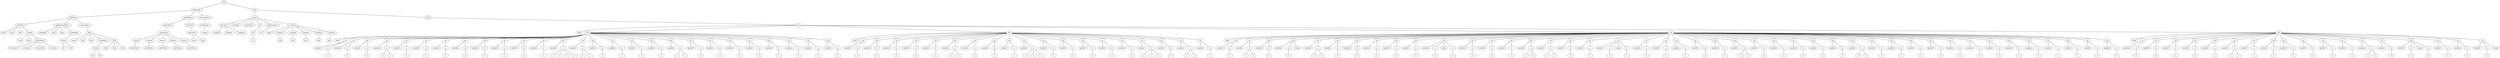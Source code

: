 graph Tree {
	"t0" [label = "TEI"];
	"t1" [label = "teiHeader"];
	"t2" [label = "fileDesc"];
	"t3" [label = "titleStmt"];
	"t4" [label = "title"];
	"t5" [label = "title"];
	"t6" [label = "title"];
	"t7" [label = "author"];
	"t8" [label = "idno"];
	"t9" [label = "idno"];
	"t10" [label = "persName"];
	"t11" [label = "forename"];
	"t12" [label = "surname"];
	"t13" [label = "nameLink"];
	"t14" [label = "surname"];
	"t15" [label = "publicationStmt"];
	"t16" [label = "publisher"];
	"t17" [label = "idno"];
	"t18" [label = "idno"];
	"t19" [label = "availability"];
	"t20" [label = "licence"];
	"t21" [label = "ab"];
	"t22" [label = "ref"];
	"t23" [label = "sourceDesc"];
	"t24" [label = "bibl"];
	"t25" [label = "name"];
	"t26" [label = "idno"];
	"t27" [label = "idno"];
	"t28" [label = "availability"];
	"t29" [label = "licence"];
	"t30" [label = "ab"];
	"t31" [label = "ref"];
	"t32" [label = "bibl"];
	"t33" [label = "date"];
	"t34" [label = "date"];
	"t35" [label = "idno"];
	"t36" [label = "profileDesc"];
	"t37" [label = "particDesc"];
	"t38" [label = "listPerson"];
	"t39" [label = "person"];
	"t40" [label = "persName"];
	"t41" [label = "person"];
	"t42" [label = "persName"];
	"t43" [label = "person"];
	"t44" [label = "persName"];
	"t45" [label = "person"];
	"t46" [label = "persName"];
	"t47" [label = "person"];
	"t48" [label = "persName"];
	"t49" [label = "textClass"];
	"t50" [label = "keywords"];
	"t51" [label = "term"];
	"t52" [label = "term"];
	"t53" [label = "revisionDesc"];
	"t54" [label = "listChange"];
	"t55" [label = "change"];
	"t56" [label = "text"];
	"t57" [label = "front"];
	"t58" [label = "docTitle"];
	"t59" [label = "titlePart"];
	"t60" [label = "titlePart"];
	"t61" [label = "titlePart"];
	"t62" [label = "docDate"];
	"t63" [label = "docAuthor"];
	"t64" [label = "div"];
	"t65" [label = "div"];
	"t66" [label = "p"];
	"t67" [label = "performance"];
	"t68" [label = "ab"];
	"t69" [label = "castList"];
	"t70" [label = "head"];
	"t71" [label = "castItem"];
	"t72" [label = "role"];
	"t73" [label = "castItem"];
	"t74" [label = "role"];
	"t75" [label = "castItem"];
	"t76" [label = "role"];
	"t77" [label = "castItem"];
	"t78" [label = "role"];
	"t79" [label = "castItem"];
	"t80" [label = "role"];
	"t81" [label = "body"];
	"t82" [label = "div"];
	"t83" [label = "head"];
	"t84" [label = "div"];
	"t85" [label = "head"];
	"t86" [label = "sp"];
	"t87" [label = "speaker"];
	"t88" [label = "p"];
	"t89" [label = "s"];
	"t90" [label = "sp"];
	"t91" [label = "speaker"];
	"t92" [label = "p"];
	"t93" [label = "s"];
	"t94" [label = "sp"];
	"t95" [label = "speaker"];
	"t96" [label = "p"];
	"t97" [label = "s"];
	"t98" [label = "sp"];
	"t99" [label = "speaker"];
	"t100" [label = "p"];
	"t101" [label = "s"];
	"t102" [label = "s"];
	"t103" [label = "sp"];
	"t104" [label = "speaker"];
	"t105" [label = "p"];
	"t106" [label = "s"];
	"t107" [label = "sp"];
	"t108" [label = "speaker"];
	"t109" [label = "p"];
	"t110" [label = "s"];
	"t111" [label = "sp"];
	"t112" [label = "speaker"];
	"t113" [label = "p"];
	"t114" [label = "s"];
	"t115" [label = "sp"];
	"t116" [label = "speaker"];
	"t117" [label = "p"];
	"t118" [label = "s"];
	"t119" [label = "sp"];
	"t120" [label = "speaker"];
	"t121" [label = "p"];
	"t122" [label = "s"];
	"t123" [label = "sp"];
	"t124" [label = "speaker"];
	"t125" [label = "p"];
	"t126" [label = "s"];
	"t127" [label = "sp"];
	"t128" [label = "speaker"];
	"t129" [label = "p"];
	"t130" [label = "s"];
	"t131" [label = "sp"];
	"t132" [label = "speaker"];
	"t133" [label = "p"];
	"t134" [label = "s"];
	"t135" [label = "sp"];
	"t136" [label = "speaker"];
	"t137" [label = "p"];
	"t138" [label = "s"];
	"t139" [label = "s"];
	"t140" [label = "s"];
	"t141" [label = "s"];
	"t142" [label = "sp"];
	"t143" [label = "speaker"];
	"t144" [label = "p"];
	"t145" [label = "s"];
	"t146" [label = "s"];
	"t147" [label = "sp"];
	"t148" [label = "speaker"];
	"t149" [label = "p"];
	"t150" [label = "s"];
	"t151" [label = "sp"];
	"t152" [label = "speaker"];
	"t153" [label = "p"];
	"t154" [label = "s"];
	"t155" [label = "sp"];
	"t156" [label = "speaker"];
	"t157" [label = "p"];
	"t158" [label = "s"];
	"t159" [label = "sp"];
	"t160" [label = "speaker"];
	"t161" [label = "p"];
	"t162" [label = "s"];
	"t163" [label = "sp"];
	"t164" [label = "speaker"];
	"t165" [label = "p"];
	"t166" [label = "s"];
	"t167" [label = "s"];
	"t168" [label = "sp"];
	"t169" [label = "speaker"];
	"t170" [label = "p"];
	"t171" [label = "s"];
	"t172" [label = "sp"];
	"t173" [label = "speaker"];
	"t174" [label = "p"];
	"t175" [label = "s"];
	"t176" [label = "sp"];
	"t177" [label = "speaker"];
	"t178" [label = "p"];
	"t179" [label = "s"];
	"t180" [label = "sp"];
	"t181" [label = "speaker"];
	"t182" [label = "p"];
	"t183" [label = "s"];
	"t184" [label = "sp"];
	"t185" [label = "speaker"];
	"t186" [label = "p"];
	"t187" [label = "s"];
	"t188" [label = "sp"];
	"t189" [label = "speaker"];
	"t190" [label = "p"];
	"t191" [label = "s"];
	"t192" [label = "sp"];
	"t193" [label = "speaker"];
	"t194" [label = "p"];
	"t195" [label = "s"];
	"t196" [label = "sp"];
	"t197" [label = "speaker"];
	"t198" [label = "p"];
	"t199" [label = "s"];
	"t200" [label = "div"];
	"t201" [label = "head"];
	"t202" [label = "sp"];
	"t203" [label = "speaker"];
	"t204" [label = "p"];
	"t205" [label = "s"];
	"t206" [label = "sp"];
	"t207" [label = "speaker"];
	"t208" [label = "p"];
	"t209" [label = "s"];
	"t210" [label = "sp"];
	"t211" [label = "speaker"];
	"t212" [label = "p"];
	"t213" [label = "s"];
	"t214" [label = "sp"];
	"t215" [label = "speaker"];
	"t216" [label = "p"];
	"t217" [label = "s"];
	"t218" [label = "sp"];
	"t219" [label = "speaker"];
	"t220" [label = "p"];
	"t221" [label = "s"];
	"t222" [label = "sp"];
	"t223" [label = "speaker"];
	"t224" [label = "p"];
	"t225" [label = "s"];
	"t226" [label = "s"];
	"t227" [label = "sp"];
	"t228" [label = "speaker"];
	"t229" [label = "p"];
	"t230" [label = "s"];
	"t231" [label = "sp"];
	"t232" [label = "speaker"];
	"t233" [label = "p"];
	"t234" [label = "s"];
	"t235" [label = "sp"];
	"t236" [label = "speaker"];
	"t237" [label = "p"];
	"t238" [label = "s"];
	"t239" [label = "sp"];
	"t240" [label = "speaker"];
	"t241" [label = "p"];
	"t242" [label = "s"];
	"t243" [label = "s"];
	"t244" [label = "s"];
	"t245" [label = "sp"];
	"t246" [label = "speaker"];
	"t247" [label = "p"];
	"t248" [label = "s"];
	"t249" [label = "sp"];
	"t250" [label = "speaker"];
	"t251" [label = "p"];
	"t252" [label = "s"];
	"t253" [label = "sp"];
	"t254" [label = "speaker"];
	"t255" [label = "p"];
	"t256" [label = "s"];
	"t257" [label = "sp"];
	"t258" [label = "speaker"];
	"t259" [label = "p"];
	"t260" [label = "s"];
	"t261" [label = "sp"];
	"t262" [label = "speaker"];
	"t263" [label = "p"];
	"t264" [label = "s"];
	"t265" [label = "sp"];
	"t266" [label = "speaker"];
	"t267" [label = "p"];
	"t268" [label = "s"];
	"t269" [label = "s"];
	"t270" [label = "s"];
	"t271" [label = "sp"];
	"t272" [label = "speaker"];
	"t273" [label = "p"];
	"t274" [label = "s"];
	"t275" [label = "sp"];
	"t276" [label = "speaker"];
	"t277" [label = "p"];
	"t278" [label = "s"];
	"t279" [label = "s"];
	"t280" [label = "sp"];
	"t281" [label = "speaker"];
	"t282" [label = "p"];
	"t283" [label = "s"];
	"t284" [label = "div"];
	"t285" [label = "head"];
	"t286" [label = "sp"];
	"t287" [label = "speaker"];
	"t288" [label = "p"];
	"t289" [label = "s"];
	"t290" [label = "sp"];
	"t291" [label = "speaker"];
	"t292" [label = "p"];
	"t293" [label = "s"];
	"t294" [label = "s"];
	"t295" [label = "sp"];
	"t296" [label = "speaker"];
	"t297" [label = "p"];
	"t298" [label = "s"];
	"t299" [label = "sp"];
	"t300" [label = "speaker"];
	"t301" [label = "p"];
	"t302" [label = "s"];
	"t303" [label = "stage"];
	"t304" [label = "sp"];
	"t305" [label = "speaker"];
	"t306" [label = "p"];
	"t307" [label = "s"];
	"t308" [label = "s"];
	"t309" [label = "sp"];
	"t310" [label = "speaker"];
	"t311" [label = "p"];
	"t312" [label = "s"];
	"t313" [label = "sp"];
	"t314" [label = "speaker"];
	"t315" [label = "p"];
	"t316" [label = "s"];
	"t317" [label = "sp"];
	"t318" [label = "speaker"];
	"t319" [label = "p"];
	"t320" [label = "s"];
	"t321" [label = "sp"];
	"t322" [label = "speaker"];
	"t323" [label = "p"];
	"t324" [label = "s"];
	"t325" [label = "sp"];
	"t326" [label = "speaker"];
	"t327" [label = "p"];
	"t328" [label = "s"];
	"t329" [label = "sp"];
	"t330" [label = "speaker"];
	"t331" [label = "p"];
	"t332" [label = "s"];
	"t333" [label = "stage"];
	"t334" [label = "p"];
	"t335" [label = "s"];
	"t336" [label = "sp"];
	"t337" [label = "speaker"];
	"t338" [label = "p"];
	"t339" [label = "s"];
	"t340" [label = "sp"];
	"t341" [label = "speaker"];
	"t342" [label = "p"];
	"t343" [label = "s"];
	"t344" [label = "sp"];
	"t345" [label = "speaker"];
	"t346" [label = "p"];
	"t347" [label = "s"];
	"t348" [label = "sp"];
	"t349" [label = "speaker"];
	"t350" [label = "p"];
	"t351" [label = "s"];
	"t352" [label = "s"];
	"t353" [label = "sp"];
	"t354" [label = "speaker"];
	"t355" [label = "p"];
	"t356" [label = "s"];
	"t357" [label = "s"];
	"t358" [label = "sp"];
	"t359" [label = "speaker"];
	"t360" [label = "p"];
	"t361" [label = "s"];
	"t362" [label = "sp"];
	"t363" [label = "speaker"];
	"t364" [label = "p"];
	"t365" [label = "s"];
	"t366" [label = "sp"];
	"t367" [label = "speaker"];
	"t368" [label = "p"];
	"t369" [label = "s"];
	"t370" [label = "stage"];
	"t371" [label = "p"];
	"t372" [label = "s"];
	"t373" [label = "sp"];
	"t374" [label = "speaker"];
	"t375" [label = "p"];
	"t376" [label = "s"];
	"t377" [label = "sp"];
	"t378" [label = "speaker"];
	"t379" [label = "p"];
	"t380" [label = "s"];
	"t381" [label = "sp"];
	"t382" [label = "speaker"];
	"t383" [label = "p"];
	"t384" [label = "s"];
	"t385" [label = "sp"];
	"t386" [label = "speaker"];
	"t387" [label = "p"];
	"t388" [label = "s"];
	"t389" [label = "sp"];
	"t390" [label = "speaker"];
	"t391" [label = "p"];
	"t392" [label = "s"];
	"t393" [label = "sp"];
	"t394" [label = "speaker"];
	"t395" [label = "p"];
	"t396" [label = "s"];
	"t397" [label = "s"];
	"t398" [label = "sp"];
	"t399" [label = "speaker"];
	"t400" [label = "p"];
	"t401" [label = "s"];
	"t402" [label = "sp"];
	"t403" [label = "speaker"];
	"t404" [label = "p"];
	"t405" [label = "s"];
	"t406" [label = "sp"];
	"t407" [label = "speaker"];
	"t408" [label = "p"];
	"t409" [label = "s"];
	"t410" [label = "sp"];
	"t411" [label = "speaker"];
	"t412" [label = "p"];
	"t413" [label = "s"];
	"t414" [label = "sp"];
	"t415" [label = "speaker"];
	"t416" [label = "p"];
	"t417" [label = "s"];
	"t418" [label = "sp"];
	"t419" [label = "speaker"];
	"t420" [label = "p"];
	"t421" [label = "s"];
	"t422" [label = "s"];
	"t423" [label = "sp"];
	"t424" [label = "speaker"];
	"t425" [label = "p"];
	"t426" [label = "s"];
	"t427" [label = "sp"];
	"t428" [label = "speaker"];
	"t429" [label = "p"];
	"t430" [label = "s"];
	"t431" [label = "sp"];
	"t432" [label = "speaker"];
	"t433" [label = "p"];
	"t434" [label = "s"];
	"t435" [label = "sp"];
	"t436" [label = "speaker"];
	"t437" [label = "p"];
	"t438" [label = "s"];
	"t439" [label = "sp"];
	"t440" [label = "speaker"];
	"t441" [label = "p"];
	"t442" [label = "s"];
	"t443" [label = "sp"];
	"t444" [label = "speaker"];
	"t445" [label = "p"];
	"t446" [label = "s"];
	"t447" [label = "sp"];
	"t448" [label = "speaker"];
	"t449" [label = "p"];
	"t450" [label = "s"];
	"t451" [label = "sp"];
	"t452" [label = "speaker"];
	"t453" [label = "p"];
	"t454" [label = "s"];
	"t455" [label = "sp"];
	"t456" [label = "speaker"];
	"t457" [label = "p"];
	"t458" [label = "s"];
	"t459" [label = "sp"];
	"t460" [label = "speaker"];
	"t461" [label = "p"];
	"t462" [label = "s"];
	"t463" [label = "sp"];
	"t464" [label = "speaker"];
	"t465" [label = "p"];
	"t466" [label = "s"];
	"t467" [label = "sp"];
	"t468" [label = "speaker"];
	"t469" [label = "p"];
	"t470" [label = "s"];
	"t471" [label = "sp"];
	"t472" [label = "speaker"];
	"t473" [label = "p"];
	"t474" [label = "s"];
	"t475" [label = "div"];
	"t476" [label = "head"];
	"t477" [label = "sp"];
	"t478" [label = "speaker"];
	"t479" [label = "p"];
	"t480" [label = "s"];
	"t481" [label = "sp"];
	"t482" [label = "speaker"];
	"t483" [label = "p"];
	"t484" [label = "s"];
	"t485" [label = "sp"];
	"t486" [label = "speaker"];
	"t487" [label = "p"];
	"t488" [label = "s"];
	"t489" [label = "sp"];
	"t490" [label = "speaker"];
	"t491" [label = "p"];
	"t492" [label = "s"];
	"t493" [label = "sp"];
	"t494" [label = "speaker"];
	"t495" [label = "p"];
	"t496" [label = "s"];
	"t497" [label = "sp"];
	"t498" [label = "speaker"];
	"t499" [label = "p"];
	"t500" [label = "s"];
	"t501" [label = "s"];
	"t502" [label = "sp"];
	"t503" [label = "speaker"];
	"t504" [label = "p"];
	"t505" [label = "s"];
	"t506" [label = "sp"];
	"t507" [label = "speaker"];
	"t508" [label = "p"];
	"t509" [label = "s"];
	"t510" [label = "sp"];
	"t511" [label = "speaker"];
	"t512" [label = "p"];
	"t513" [label = "s"];
	"t514" [label = "sp"];
	"t515" [label = "speaker"];
	"t516" [label = "p"];
	"t517" [label = "s"];
	"t518" [label = "sp"];
	"t519" [label = "speaker"];
	"t520" [label = "p"];
	"t521" [label = "s"];
	"t522" [label = "sp"];
	"t523" [label = "speaker"];
	"t524" [label = "p"];
	"t525" [label = "s"];
	"t526" [label = "sp"];
	"t527" [label = "speaker"];
	"t528" [label = "p"];
	"t529" [label = "s"];
	"t530" [label = "s"];
	"t531" [label = "sp"];
	"t532" [label = "speaker"];
	"t533" [label = "p"];
	"t534" [label = "s"];
	"t535" [label = "sp"];
	"t536" [label = "speaker"];
	"t537" [label = "p"];
	"t538" [label = "s"];
	"t539" [label = "stage"];
	"t540" [label = "p"];
	"t541" [label = "s"];
	"t542" [label = "sp"];
	"t543" [label = "speaker"];
	"t544" [label = "p"];
	"t545" [label = "s"];
	"t546" [label = "sp"];
	"t547" [label = "speaker"];
	"t548" [label = "p"];
	"t549" [label = "s"];
	"t550" [label = "sp"];
	"t551" [label = "speaker"];
	"t552" [label = "p"];
	"t553" [label = "s"];
	"t554" [label = "stage"];
	"t0" -- "t1";
	"t1" -- "t2";
	"t2" -- "t3";
	"t3" -- "t4";
	"t3" -- "t5";
	"t3" -- "t6";
	"t3" -- "t7";
	"t7" -- "t8";
	"t7" -- "t9";
	"t7" -- "t10";
	"t10" -- "t11";
	"t10" -- "t12";
	"t10" -- "t13";
	"t10" -- "t14";
	"t2" -- "t15";
	"t15" -- "t16";
	"t15" -- "t17";
	"t15" -- "t18";
	"t15" -- "t19";
	"t19" -- "t20";
	"t20" -- "t21";
	"t20" -- "t22";
	"t2" -- "t23";
	"t23" -- "t24";
	"t24" -- "t25";
	"t24" -- "t26";
	"t24" -- "t27";
	"t24" -- "t28";
	"t28" -- "t29";
	"t29" -- "t30";
	"t29" -- "t31";
	"t24" -- "t32";
	"t32" -- "t33";
	"t32" -- "t34";
	"t32" -- "t35";
	"t1" -- "t36";
	"t36" -- "t37";
	"t37" -- "t38";
	"t38" -- "t39";
	"t39" -- "t40";
	"t38" -- "t41";
	"t41" -- "t42";
	"t38" -- "t43";
	"t43" -- "t44";
	"t38" -- "t45";
	"t45" -- "t46";
	"t38" -- "t47";
	"t47" -- "t48";
	"t36" -- "t49";
	"t49" -- "t50";
	"t50" -- "t51";
	"t50" -- "t52";
	"t1" -- "t53";
	"t53" -- "t54";
	"t54" -- "t55";
	"t0" -- "t56";
	"t56" -- "t57";
	"t57" -- "t58";
	"t58" -- "t59";
	"t58" -- "t60";
	"t58" -- "t61";
	"t57" -- "t62";
	"t57" -- "t63";
	"t57" -- "t64";
	"t64" -- "t65";
	"t65" -- "t66";
	"t57" -- "t67";
	"t67" -- "t68";
	"t57" -- "t69";
	"t69" -- "t70";
	"t69" -- "t71";
	"t71" -- "t72";
	"t69" -- "t73";
	"t73" -- "t74";
	"t69" -- "t75";
	"t75" -- "t76";
	"t69" -- "t77";
	"t77" -- "t78";
	"t69" -- "t79";
	"t79" -- "t80";
	"t56" -- "t81";
	"t81" -- "t82";
	"t82" -- "t83";
	"t82" -- "t84";
	"t84" -- "t85";
	"t84" -- "t86";
	"t86" -- "t87";
	"t86" -- "t88";
	"t88" -- "t89";
	"t84" -- "t90";
	"t90" -- "t91";
	"t90" -- "t92";
	"t92" -- "t93";
	"t84" -- "t94";
	"t94" -- "t95";
	"t94" -- "t96";
	"t96" -- "t97";
	"t84" -- "t98";
	"t98" -- "t99";
	"t98" -- "t100";
	"t100" -- "t101";
	"t100" -- "t102";
	"t84" -- "t103";
	"t103" -- "t104";
	"t103" -- "t105";
	"t105" -- "t106";
	"t84" -- "t107";
	"t107" -- "t108";
	"t107" -- "t109";
	"t109" -- "t110";
	"t84" -- "t111";
	"t111" -- "t112";
	"t111" -- "t113";
	"t113" -- "t114";
	"t84" -- "t115";
	"t115" -- "t116";
	"t115" -- "t117";
	"t117" -- "t118";
	"t84" -- "t119";
	"t119" -- "t120";
	"t119" -- "t121";
	"t121" -- "t122";
	"t84" -- "t123";
	"t123" -- "t124";
	"t123" -- "t125";
	"t125" -- "t126";
	"t84" -- "t127";
	"t127" -- "t128";
	"t127" -- "t129";
	"t129" -- "t130";
	"t84" -- "t131";
	"t131" -- "t132";
	"t131" -- "t133";
	"t133" -- "t134";
	"t84" -- "t135";
	"t135" -- "t136";
	"t135" -- "t137";
	"t137" -- "t138";
	"t137" -- "t139";
	"t137" -- "t140";
	"t137" -- "t141";
	"t84" -- "t142";
	"t142" -- "t143";
	"t142" -- "t144";
	"t144" -- "t145";
	"t144" -- "t146";
	"t84" -- "t147";
	"t147" -- "t148";
	"t147" -- "t149";
	"t149" -- "t150";
	"t84" -- "t151";
	"t151" -- "t152";
	"t151" -- "t153";
	"t153" -- "t154";
	"t84" -- "t155";
	"t155" -- "t156";
	"t155" -- "t157";
	"t157" -- "t158";
	"t84" -- "t159";
	"t159" -- "t160";
	"t159" -- "t161";
	"t161" -- "t162";
	"t84" -- "t163";
	"t163" -- "t164";
	"t163" -- "t165";
	"t165" -- "t166";
	"t165" -- "t167";
	"t84" -- "t168";
	"t168" -- "t169";
	"t168" -- "t170";
	"t170" -- "t171";
	"t84" -- "t172";
	"t172" -- "t173";
	"t172" -- "t174";
	"t174" -- "t175";
	"t84" -- "t176";
	"t176" -- "t177";
	"t176" -- "t178";
	"t178" -- "t179";
	"t84" -- "t180";
	"t180" -- "t181";
	"t180" -- "t182";
	"t182" -- "t183";
	"t84" -- "t184";
	"t184" -- "t185";
	"t184" -- "t186";
	"t186" -- "t187";
	"t84" -- "t188";
	"t188" -- "t189";
	"t188" -- "t190";
	"t190" -- "t191";
	"t84" -- "t192";
	"t192" -- "t193";
	"t192" -- "t194";
	"t194" -- "t195";
	"t84" -- "t196";
	"t196" -- "t197";
	"t196" -- "t198";
	"t198" -- "t199";
	"t82" -- "t200";
	"t200" -- "t201";
	"t200" -- "t202";
	"t202" -- "t203";
	"t202" -- "t204";
	"t204" -- "t205";
	"t200" -- "t206";
	"t206" -- "t207";
	"t206" -- "t208";
	"t208" -- "t209";
	"t200" -- "t210";
	"t210" -- "t211";
	"t210" -- "t212";
	"t212" -- "t213";
	"t200" -- "t214";
	"t214" -- "t215";
	"t214" -- "t216";
	"t216" -- "t217";
	"t200" -- "t218";
	"t218" -- "t219";
	"t218" -- "t220";
	"t220" -- "t221";
	"t200" -- "t222";
	"t222" -- "t223";
	"t222" -- "t224";
	"t224" -- "t225";
	"t224" -- "t226";
	"t200" -- "t227";
	"t227" -- "t228";
	"t227" -- "t229";
	"t229" -- "t230";
	"t200" -- "t231";
	"t231" -- "t232";
	"t231" -- "t233";
	"t233" -- "t234";
	"t200" -- "t235";
	"t235" -- "t236";
	"t235" -- "t237";
	"t237" -- "t238";
	"t200" -- "t239";
	"t239" -- "t240";
	"t239" -- "t241";
	"t241" -- "t242";
	"t241" -- "t243";
	"t241" -- "t244";
	"t200" -- "t245";
	"t245" -- "t246";
	"t245" -- "t247";
	"t247" -- "t248";
	"t200" -- "t249";
	"t249" -- "t250";
	"t249" -- "t251";
	"t251" -- "t252";
	"t200" -- "t253";
	"t253" -- "t254";
	"t253" -- "t255";
	"t255" -- "t256";
	"t200" -- "t257";
	"t257" -- "t258";
	"t257" -- "t259";
	"t259" -- "t260";
	"t200" -- "t261";
	"t261" -- "t262";
	"t261" -- "t263";
	"t263" -- "t264";
	"t200" -- "t265";
	"t265" -- "t266";
	"t265" -- "t267";
	"t267" -- "t268";
	"t267" -- "t269";
	"t267" -- "t270";
	"t200" -- "t271";
	"t271" -- "t272";
	"t271" -- "t273";
	"t273" -- "t274";
	"t200" -- "t275";
	"t275" -- "t276";
	"t275" -- "t277";
	"t277" -- "t278";
	"t277" -- "t279";
	"t200" -- "t280";
	"t280" -- "t281";
	"t280" -- "t282";
	"t282" -- "t283";
	"t82" -- "t284";
	"t284" -- "t285";
	"t284" -- "t286";
	"t286" -- "t287";
	"t286" -- "t288";
	"t288" -- "t289";
	"t284" -- "t290";
	"t290" -- "t291";
	"t290" -- "t292";
	"t292" -- "t293";
	"t292" -- "t294";
	"t284" -- "t295";
	"t295" -- "t296";
	"t295" -- "t297";
	"t297" -- "t298";
	"t284" -- "t299";
	"t299" -- "t300";
	"t299" -- "t301";
	"t301" -- "t302";
	"t299" -- "t303";
	"t284" -- "t304";
	"t304" -- "t305";
	"t304" -- "t306";
	"t306" -- "t307";
	"t306" -- "t308";
	"t284" -- "t309";
	"t309" -- "t310";
	"t309" -- "t311";
	"t311" -- "t312";
	"t284" -- "t313";
	"t313" -- "t314";
	"t313" -- "t315";
	"t315" -- "t316";
	"t284" -- "t317";
	"t317" -- "t318";
	"t317" -- "t319";
	"t319" -- "t320";
	"t284" -- "t321";
	"t321" -- "t322";
	"t321" -- "t323";
	"t323" -- "t324";
	"t284" -- "t325";
	"t325" -- "t326";
	"t325" -- "t327";
	"t327" -- "t328";
	"t284" -- "t329";
	"t329" -- "t330";
	"t329" -- "t331";
	"t331" -- "t332";
	"t329" -- "t333";
	"t329" -- "t334";
	"t334" -- "t335";
	"t284" -- "t336";
	"t336" -- "t337";
	"t336" -- "t338";
	"t338" -- "t339";
	"t284" -- "t340";
	"t340" -- "t341";
	"t340" -- "t342";
	"t342" -- "t343";
	"t284" -- "t344";
	"t344" -- "t345";
	"t344" -- "t346";
	"t346" -- "t347";
	"t284" -- "t348";
	"t348" -- "t349";
	"t348" -- "t350";
	"t350" -- "t351";
	"t350" -- "t352";
	"t284" -- "t353";
	"t353" -- "t354";
	"t353" -- "t355";
	"t355" -- "t356";
	"t355" -- "t357";
	"t284" -- "t358";
	"t358" -- "t359";
	"t358" -- "t360";
	"t360" -- "t361";
	"t284" -- "t362";
	"t362" -- "t363";
	"t362" -- "t364";
	"t364" -- "t365";
	"t284" -- "t366";
	"t366" -- "t367";
	"t366" -- "t368";
	"t368" -- "t369";
	"t366" -- "t370";
	"t366" -- "t371";
	"t371" -- "t372";
	"t284" -- "t373";
	"t373" -- "t374";
	"t373" -- "t375";
	"t375" -- "t376";
	"t284" -- "t377";
	"t377" -- "t378";
	"t377" -- "t379";
	"t379" -- "t380";
	"t284" -- "t381";
	"t381" -- "t382";
	"t381" -- "t383";
	"t383" -- "t384";
	"t284" -- "t385";
	"t385" -- "t386";
	"t385" -- "t387";
	"t387" -- "t388";
	"t284" -- "t389";
	"t389" -- "t390";
	"t389" -- "t391";
	"t391" -- "t392";
	"t284" -- "t393";
	"t393" -- "t394";
	"t393" -- "t395";
	"t395" -- "t396";
	"t395" -- "t397";
	"t284" -- "t398";
	"t398" -- "t399";
	"t398" -- "t400";
	"t400" -- "t401";
	"t284" -- "t402";
	"t402" -- "t403";
	"t402" -- "t404";
	"t404" -- "t405";
	"t284" -- "t406";
	"t406" -- "t407";
	"t406" -- "t408";
	"t408" -- "t409";
	"t284" -- "t410";
	"t410" -- "t411";
	"t410" -- "t412";
	"t412" -- "t413";
	"t284" -- "t414";
	"t414" -- "t415";
	"t414" -- "t416";
	"t416" -- "t417";
	"t284" -- "t418";
	"t418" -- "t419";
	"t418" -- "t420";
	"t420" -- "t421";
	"t420" -- "t422";
	"t284" -- "t423";
	"t423" -- "t424";
	"t423" -- "t425";
	"t425" -- "t426";
	"t284" -- "t427";
	"t427" -- "t428";
	"t427" -- "t429";
	"t429" -- "t430";
	"t284" -- "t431";
	"t431" -- "t432";
	"t431" -- "t433";
	"t433" -- "t434";
	"t284" -- "t435";
	"t435" -- "t436";
	"t435" -- "t437";
	"t437" -- "t438";
	"t284" -- "t439";
	"t439" -- "t440";
	"t439" -- "t441";
	"t441" -- "t442";
	"t284" -- "t443";
	"t443" -- "t444";
	"t443" -- "t445";
	"t445" -- "t446";
	"t284" -- "t447";
	"t447" -- "t448";
	"t447" -- "t449";
	"t449" -- "t450";
	"t284" -- "t451";
	"t451" -- "t452";
	"t451" -- "t453";
	"t453" -- "t454";
	"t284" -- "t455";
	"t455" -- "t456";
	"t455" -- "t457";
	"t457" -- "t458";
	"t284" -- "t459";
	"t459" -- "t460";
	"t459" -- "t461";
	"t461" -- "t462";
	"t284" -- "t463";
	"t463" -- "t464";
	"t463" -- "t465";
	"t465" -- "t466";
	"t284" -- "t467";
	"t467" -- "t468";
	"t467" -- "t469";
	"t469" -- "t470";
	"t284" -- "t471";
	"t471" -- "t472";
	"t471" -- "t473";
	"t473" -- "t474";
	"t82" -- "t475";
	"t475" -- "t476";
	"t475" -- "t477";
	"t477" -- "t478";
	"t477" -- "t479";
	"t479" -- "t480";
	"t475" -- "t481";
	"t481" -- "t482";
	"t481" -- "t483";
	"t483" -- "t484";
	"t475" -- "t485";
	"t485" -- "t486";
	"t485" -- "t487";
	"t487" -- "t488";
	"t475" -- "t489";
	"t489" -- "t490";
	"t489" -- "t491";
	"t491" -- "t492";
	"t475" -- "t493";
	"t493" -- "t494";
	"t493" -- "t495";
	"t495" -- "t496";
	"t475" -- "t497";
	"t497" -- "t498";
	"t497" -- "t499";
	"t499" -- "t500";
	"t499" -- "t501";
	"t475" -- "t502";
	"t502" -- "t503";
	"t502" -- "t504";
	"t504" -- "t505";
	"t475" -- "t506";
	"t506" -- "t507";
	"t506" -- "t508";
	"t508" -- "t509";
	"t475" -- "t510";
	"t510" -- "t511";
	"t510" -- "t512";
	"t512" -- "t513";
	"t475" -- "t514";
	"t514" -- "t515";
	"t514" -- "t516";
	"t516" -- "t517";
	"t475" -- "t518";
	"t518" -- "t519";
	"t518" -- "t520";
	"t520" -- "t521";
	"t475" -- "t522";
	"t522" -- "t523";
	"t522" -- "t524";
	"t524" -- "t525";
	"t475" -- "t526";
	"t526" -- "t527";
	"t526" -- "t528";
	"t528" -- "t529";
	"t528" -- "t530";
	"t475" -- "t531";
	"t531" -- "t532";
	"t531" -- "t533";
	"t533" -- "t534";
	"t475" -- "t535";
	"t535" -- "t536";
	"t535" -- "t537";
	"t537" -- "t538";
	"t535" -- "t539";
	"t535" -- "t540";
	"t540" -- "t541";
	"t475" -- "t542";
	"t542" -- "t543";
	"t542" -- "t544";
	"t544" -- "t545";
	"t475" -- "t546";
	"t546" -- "t547";
	"t546" -- "t548";
	"t548" -- "t549";
	"t475" -- "t550";
	"t550" -- "t551";
	"t550" -- "t552";
	"t552" -- "t553";
	"t550" -- "t554";
}

